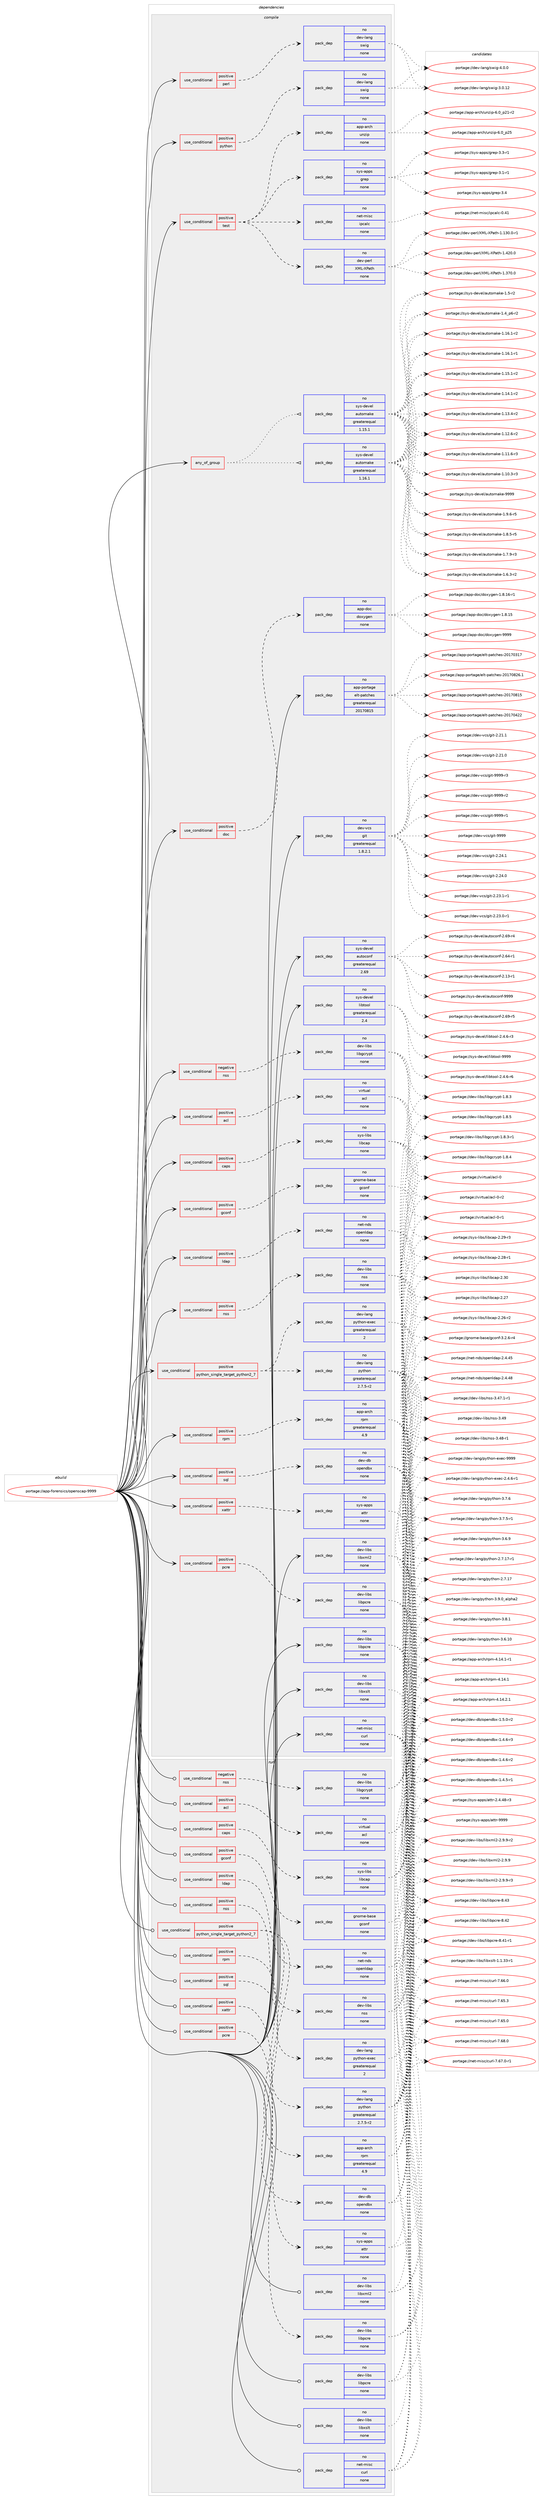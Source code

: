 digraph prolog {

# *************
# Graph options
# *************

newrank=true;
concentrate=true;
compound=true;
graph [rankdir=LR,fontname=Helvetica,fontsize=10,ranksep=1.5];#, ranksep=2.5, nodesep=0.2];
edge  [arrowhead=vee];
node  [fontname=Helvetica,fontsize=10];

# **********
# The ebuild
# **********

subgraph cluster_leftcol {
color=gray;
label=<<i>ebuild</i>>;
id [label="portage://app-forensics/openscap-9999", color=red, width=4, href="../app-forensics/openscap-9999.svg"];
}

# ****************
# The dependencies
# ****************

subgraph cluster_midcol {
color=gray;
label=<<i>dependencies</i>>;
subgraph cluster_compile {
fillcolor="#eeeeee";
style=filled;
label=<<i>compile</i>>;
subgraph any8035 {
dependency620126 [label=<<TABLE BORDER="0" CELLBORDER="1" CELLSPACING="0" CELLPADDING="4"><TR><TD CELLPADDING="10">any_of_group</TD></TR></TABLE>>, shape=none, color=red];subgraph pack466597 {
dependency620127 [label=<<TABLE BORDER="0" CELLBORDER="1" CELLSPACING="0" CELLPADDING="4" WIDTH="220"><TR><TD ROWSPAN="6" CELLPADDING="30">pack_dep</TD></TR><TR><TD WIDTH="110">no</TD></TR><TR><TD>sys-devel</TD></TR><TR><TD>automake</TD></TR><TR><TD>greaterequal</TD></TR><TR><TD>1.16.1</TD></TR></TABLE>>, shape=none, color=blue];
}
dependency620126:e -> dependency620127:w [weight=20,style="dotted",arrowhead="oinv"];
subgraph pack466598 {
dependency620128 [label=<<TABLE BORDER="0" CELLBORDER="1" CELLSPACING="0" CELLPADDING="4" WIDTH="220"><TR><TD ROWSPAN="6" CELLPADDING="30">pack_dep</TD></TR><TR><TD WIDTH="110">no</TD></TR><TR><TD>sys-devel</TD></TR><TR><TD>automake</TD></TR><TR><TD>greaterequal</TD></TR><TR><TD>1.15.1</TD></TR></TABLE>>, shape=none, color=blue];
}
dependency620126:e -> dependency620128:w [weight=20,style="dotted",arrowhead="oinv"];
}
id:e -> dependency620126:w [weight=20,style="solid",arrowhead="vee"];
subgraph cond145210 {
dependency620129 [label=<<TABLE BORDER="0" CELLBORDER="1" CELLSPACING="0" CELLPADDING="4"><TR><TD ROWSPAN="3" CELLPADDING="10">use_conditional</TD></TR><TR><TD>negative</TD></TR><TR><TD>nss</TD></TR></TABLE>>, shape=none, color=red];
subgraph pack466599 {
dependency620130 [label=<<TABLE BORDER="0" CELLBORDER="1" CELLSPACING="0" CELLPADDING="4" WIDTH="220"><TR><TD ROWSPAN="6" CELLPADDING="30">pack_dep</TD></TR><TR><TD WIDTH="110">no</TD></TR><TR><TD>dev-libs</TD></TR><TR><TD>libgcrypt</TD></TR><TR><TD>none</TD></TR><TR><TD></TD></TR></TABLE>>, shape=none, color=blue];
}
dependency620129:e -> dependency620130:w [weight=20,style="dashed",arrowhead="vee"];
}
id:e -> dependency620129:w [weight=20,style="solid",arrowhead="vee"];
subgraph cond145211 {
dependency620131 [label=<<TABLE BORDER="0" CELLBORDER="1" CELLSPACING="0" CELLPADDING="4"><TR><TD ROWSPAN="3" CELLPADDING="10">use_conditional</TD></TR><TR><TD>positive</TD></TR><TR><TD>acl</TD></TR></TABLE>>, shape=none, color=red];
subgraph pack466600 {
dependency620132 [label=<<TABLE BORDER="0" CELLBORDER="1" CELLSPACING="0" CELLPADDING="4" WIDTH="220"><TR><TD ROWSPAN="6" CELLPADDING="30">pack_dep</TD></TR><TR><TD WIDTH="110">no</TD></TR><TR><TD>virtual</TD></TR><TR><TD>acl</TD></TR><TR><TD>none</TD></TR><TR><TD></TD></TR></TABLE>>, shape=none, color=blue];
}
dependency620131:e -> dependency620132:w [weight=20,style="dashed",arrowhead="vee"];
}
id:e -> dependency620131:w [weight=20,style="solid",arrowhead="vee"];
subgraph cond145212 {
dependency620133 [label=<<TABLE BORDER="0" CELLBORDER="1" CELLSPACING="0" CELLPADDING="4"><TR><TD ROWSPAN="3" CELLPADDING="10">use_conditional</TD></TR><TR><TD>positive</TD></TR><TR><TD>caps</TD></TR></TABLE>>, shape=none, color=red];
subgraph pack466601 {
dependency620134 [label=<<TABLE BORDER="0" CELLBORDER="1" CELLSPACING="0" CELLPADDING="4" WIDTH="220"><TR><TD ROWSPAN="6" CELLPADDING="30">pack_dep</TD></TR><TR><TD WIDTH="110">no</TD></TR><TR><TD>sys-libs</TD></TR><TR><TD>libcap</TD></TR><TR><TD>none</TD></TR><TR><TD></TD></TR></TABLE>>, shape=none, color=blue];
}
dependency620133:e -> dependency620134:w [weight=20,style="dashed",arrowhead="vee"];
}
id:e -> dependency620133:w [weight=20,style="solid",arrowhead="vee"];
subgraph cond145213 {
dependency620135 [label=<<TABLE BORDER="0" CELLBORDER="1" CELLSPACING="0" CELLPADDING="4"><TR><TD ROWSPAN="3" CELLPADDING="10">use_conditional</TD></TR><TR><TD>positive</TD></TR><TR><TD>doc</TD></TR></TABLE>>, shape=none, color=red];
subgraph pack466602 {
dependency620136 [label=<<TABLE BORDER="0" CELLBORDER="1" CELLSPACING="0" CELLPADDING="4" WIDTH="220"><TR><TD ROWSPAN="6" CELLPADDING="30">pack_dep</TD></TR><TR><TD WIDTH="110">no</TD></TR><TR><TD>app-doc</TD></TR><TR><TD>doxygen</TD></TR><TR><TD>none</TD></TR><TR><TD></TD></TR></TABLE>>, shape=none, color=blue];
}
dependency620135:e -> dependency620136:w [weight=20,style="dashed",arrowhead="vee"];
}
id:e -> dependency620135:w [weight=20,style="solid",arrowhead="vee"];
subgraph cond145214 {
dependency620137 [label=<<TABLE BORDER="0" CELLBORDER="1" CELLSPACING="0" CELLPADDING="4"><TR><TD ROWSPAN="3" CELLPADDING="10">use_conditional</TD></TR><TR><TD>positive</TD></TR><TR><TD>gconf</TD></TR></TABLE>>, shape=none, color=red];
subgraph pack466603 {
dependency620138 [label=<<TABLE BORDER="0" CELLBORDER="1" CELLSPACING="0" CELLPADDING="4" WIDTH="220"><TR><TD ROWSPAN="6" CELLPADDING="30">pack_dep</TD></TR><TR><TD WIDTH="110">no</TD></TR><TR><TD>gnome-base</TD></TR><TR><TD>gconf</TD></TR><TR><TD>none</TD></TR><TR><TD></TD></TR></TABLE>>, shape=none, color=blue];
}
dependency620137:e -> dependency620138:w [weight=20,style="dashed",arrowhead="vee"];
}
id:e -> dependency620137:w [weight=20,style="solid",arrowhead="vee"];
subgraph cond145215 {
dependency620139 [label=<<TABLE BORDER="0" CELLBORDER="1" CELLSPACING="0" CELLPADDING="4"><TR><TD ROWSPAN="3" CELLPADDING="10">use_conditional</TD></TR><TR><TD>positive</TD></TR><TR><TD>ldap</TD></TR></TABLE>>, shape=none, color=red];
subgraph pack466604 {
dependency620140 [label=<<TABLE BORDER="0" CELLBORDER="1" CELLSPACING="0" CELLPADDING="4" WIDTH="220"><TR><TD ROWSPAN="6" CELLPADDING="30">pack_dep</TD></TR><TR><TD WIDTH="110">no</TD></TR><TR><TD>net-nds</TD></TR><TR><TD>openldap</TD></TR><TR><TD>none</TD></TR><TR><TD></TD></TR></TABLE>>, shape=none, color=blue];
}
dependency620139:e -> dependency620140:w [weight=20,style="dashed",arrowhead="vee"];
}
id:e -> dependency620139:w [weight=20,style="solid",arrowhead="vee"];
subgraph cond145216 {
dependency620141 [label=<<TABLE BORDER="0" CELLBORDER="1" CELLSPACING="0" CELLPADDING="4"><TR><TD ROWSPAN="3" CELLPADDING="10">use_conditional</TD></TR><TR><TD>positive</TD></TR><TR><TD>nss</TD></TR></TABLE>>, shape=none, color=red];
subgraph pack466605 {
dependency620142 [label=<<TABLE BORDER="0" CELLBORDER="1" CELLSPACING="0" CELLPADDING="4" WIDTH="220"><TR><TD ROWSPAN="6" CELLPADDING="30">pack_dep</TD></TR><TR><TD WIDTH="110">no</TD></TR><TR><TD>dev-libs</TD></TR><TR><TD>nss</TD></TR><TR><TD>none</TD></TR><TR><TD></TD></TR></TABLE>>, shape=none, color=blue];
}
dependency620141:e -> dependency620142:w [weight=20,style="dashed",arrowhead="vee"];
}
id:e -> dependency620141:w [weight=20,style="solid",arrowhead="vee"];
subgraph cond145217 {
dependency620143 [label=<<TABLE BORDER="0" CELLBORDER="1" CELLSPACING="0" CELLPADDING="4"><TR><TD ROWSPAN="3" CELLPADDING="10">use_conditional</TD></TR><TR><TD>positive</TD></TR><TR><TD>pcre</TD></TR></TABLE>>, shape=none, color=red];
subgraph pack466606 {
dependency620144 [label=<<TABLE BORDER="0" CELLBORDER="1" CELLSPACING="0" CELLPADDING="4" WIDTH="220"><TR><TD ROWSPAN="6" CELLPADDING="30">pack_dep</TD></TR><TR><TD WIDTH="110">no</TD></TR><TR><TD>dev-libs</TD></TR><TR><TD>libpcre</TD></TR><TR><TD>none</TD></TR><TR><TD></TD></TR></TABLE>>, shape=none, color=blue];
}
dependency620143:e -> dependency620144:w [weight=20,style="dashed",arrowhead="vee"];
}
id:e -> dependency620143:w [weight=20,style="solid",arrowhead="vee"];
subgraph cond145218 {
dependency620145 [label=<<TABLE BORDER="0" CELLBORDER="1" CELLSPACING="0" CELLPADDING="4"><TR><TD ROWSPAN="3" CELLPADDING="10">use_conditional</TD></TR><TR><TD>positive</TD></TR><TR><TD>perl</TD></TR></TABLE>>, shape=none, color=red];
subgraph pack466607 {
dependency620146 [label=<<TABLE BORDER="0" CELLBORDER="1" CELLSPACING="0" CELLPADDING="4" WIDTH="220"><TR><TD ROWSPAN="6" CELLPADDING="30">pack_dep</TD></TR><TR><TD WIDTH="110">no</TD></TR><TR><TD>dev-lang</TD></TR><TR><TD>swig</TD></TR><TR><TD>none</TD></TR><TR><TD></TD></TR></TABLE>>, shape=none, color=blue];
}
dependency620145:e -> dependency620146:w [weight=20,style="dashed",arrowhead="vee"];
}
id:e -> dependency620145:w [weight=20,style="solid",arrowhead="vee"];
subgraph cond145219 {
dependency620147 [label=<<TABLE BORDER="0" CELLBORDER="1" CELLSPACING="0" CELLPADDING="4"><TR><TD ROWSPAN="3" CELLPADDING="10">use_conditional</TD></TR><TR><TD>positive</TD></TR><TR><TD>python</TD></TR></TABLE>>, shape=none, color=red];
subgraph pack466608 {
dependency620148 [label=<<TABLE BORDER="0" CELLBORDER="1" CELLSPACING="0" CELLPADDING="4" WIDTH="220"><TR><TD ROWSPAN="6" CELLPADDING="30">pack_dep</TD></TR><TR><TD WIDTH="110">no</TD></TR><TR><TD>dev-lang</TD></TR><TR><TD>swig</TD></TR><TR><TD>none</TD></TR><TR><TD></TD></TR></TABLE>>, shape=none, color=blue];
}
dependency620147:e -> dependency620148:w [weight=20,style="dashed",arrowhead="vee"];
}
id:e -> dependency620147:w [weight=20,style="solid",arrowhead="vee"];
subgraph cond145220 {
dependency620149 [label=<<TABLE BORDER="0" CELLBORDER="1" CELLSPACING="0" CELLPADDING="4"><TR><TD ROWSPAN="3" CELLPADDING="10">use_conditional</TD></TR><TR><TD>positive</TD></TR><TR><TD>python_single_target_python2_7</TD></TR></TABLE>>, shape=none, color=red];
subgraph pack466609 {
dependency620150 [label=<<TABLE BORDER="0" CELLBORDER="1" CELLSPACING="0" CELLPADDING="4" WIDTH="220"><TR><TD ROWSPAN="6" CELLPADDING="30">pack_dep</TD></TR><TR><TD WIDTH="110">no</TD></TR><TR><TD>dev-lang</TD></TR><TR><TD>python</TD></TR><TR><TD>greaterequal</TD></TR><TR><TD>2.7.5-r2</TD></TR></TABLE>>, shape=none, color=blue];
}
dependency620149:e -> dependency620150:w [weight=20,style="dashed",arrowhead="vee"];
subgraph pack466610 {
dependency620151 [label=<<TABLE BORDER="0" CELLBORDER="1" CELLSPACING="0" CELLPADDING="4" WIDTH="220"><TR><TD ROWSPAN="6" CELLPADDING="30">pack_dep</TD></TR><TR><TD WIDTH="110">no</TD></TR><TR><TD>dev-lang</TD></TR><TR><TD>python-exec</TD></TR><TR><TD>greaterequal</TD></TR><TR><TD>2</TD></TR></TABLE>>, shape=none, color=blue];
}
dependency620149:e -> dependency620151:w [weight=20,style="dashed",arrowhead="vee"];
}
id:e -> dependency620149:w [weight=20,style="solid",arrowhead="vee"];
subgraph cond145221 {
dependency620152 [label=<<TABLE BORDER="0" CELLBORDER="1" CELLSPACING="0" CELLPADDING="4"><TR><TD ROWSPAN="3" CELLPADDING="10">use_conditional</TD></TR><TR><TD>positive</TD></TR><TR><TD>rpm</TD></TR></TABLE>>, shape=none, color=red];
subgraph pack466611 {
dependency620153 [label=<<TABLE BORDER="0" CELLBORDER="1" CELLSPACING="0" CELLPADDING="4" WIDTH="220"><TR><TD ROWSPAN="6" CELLPADDING="30">pack_dep</TD></TR><TR><TD WIDTH="110">no</TD></TR><TR><TD>app-arch</TD></TR><TR><TD>rpm</TD></TR><TR><TD>greaterequal</TD></TR><TR><TD>4.9</TD></TR></TABLE>>, shape=none, color=blue];
}
dependency620152:e -> dependency620153:w [weight=20,style="dashed",arrowhead="vee"];
}
id:e -> dependency620152:w [weight=20,style="solid",arrowhead="vee"];
subgraph cond145222 {
dependency620154 [label=<<TABLE BORDER="0" CELLBORDER="1" CELLSPACING="0" CELLPADDING="4"><TR><TD ROWSPAN="3" CELLPADDING="10">use_conditional</TD></TR><TR><TD>positive</TD></TR><TR><TD>sql</TD></TR></TABLE>>, shape=none, color=red];
subgraph pack466612 {
dependency620155 [label=<<TABLE BORDER="0" CELLBORDER="1" CELLSPACING="0" CELLPADDING="4" WIDTH="220"><TR><TD ROWSPAN="6" CELLPADDING="30">pack_dep</TD></TR><TR><TD WIDTH="110">no</TD></TR><TR><TD>dev-db</TD></TR><TR><TD>opendbx</TD></TR><TR><TD>none</TD></TR><TR><TD></TD></TR></TABLE>>, shape=none, color=blue];
}
dependency620154:e -> dependency620155:w [weight=20,style="dashed",arrowhead="vee"];
}
id:e -> dependency620154:w [weight=20,style="solid",arrowhead="vee"];
subgraph cond145223 {
dependency620156 [label=<<TABLE BORDER="0" CELLBORDER="1" CELLSPACING="0" CELLPADDING="4"><TR><TD ROWSPAN="3" CELLPADDING="10">use_conditional</TD></TR><TR><TD>positive</TD></TR><TR><TD>test</TD></TR></TABLE>>, shape=none, color=red];
subgraph pack466613 {
dependency620157 [label=<<TABLE BORDER="0" CELLBORDER="1" CELLSPACING="0" CELLPADDING="4" WIDTH="220"><TR><TD ROWSPAN="6" CELLPADDING="30">pack_dep</TD></TR><TR><TD WIDTH="110">no</TD></TR><TR><TD>app-arch</TD></TR><TR><TD>unzip</TD></TR><TR><TD>none</TD></TR><TR><TD></TD></TR></TABLE>>, shape=none, color=blue];
}
dependency620156:e -> dependency620157:w [weight=20,style="dashed",arrowhead="vee"];
subgraph pack466614 {
dependency620158 [label=<<TABLE BORDER="0" CELLBORDER="1" CELLSPACING="0" CELLPADDING="4" WIDTH="220"><TR><TD ROWSPAN="6" CELLPADDING="30">pack_dep</TD></TR><TR><TD WIDTH="110">no</TD></TR><TR><TD>dev-perl</TD></TR><TR><TD>XML-XPath</TD></TR><TR><TD>none</TD></TR><TR><TD></TD></TR></TABLE>>, shape=none, color=blue];
}
dependency620156:e -> dependency620158:w [weight=20,style="dashed",arrowhead="vee"];
subgraph pack466615 {
dependency620159 [label=<<TABLE BORDER="0" CELLBORDER="1" CELLSPACING="0" CELLPADDING="4" WIDTH="220"><TR><TD ROWSPAN="6" CELLPADDING="30">pack_dep</TD></TR><TR><TD WIDTH="110">no</TD></TR><TR><TD>net-misc</TD></TR><TR><TD>ipcalc</TD></TR><TR><TD>none</TD></TR><TR><TD></TD></TR></TABLE>>, shape=none, color=blue];
}
dependency620156:e -> dependency620159:w [weight=20,style="dashed",arrowhead="vee"];
subgraph pack466616 {
dependency620160 [label=<<TABLE BORDER="0" CELLBORDER="1" CELLSPACING="0" CELLPADDING="4" WIDTH="220"><TR><TD ROWSPAN="6" CELLPADDING="30">pack_dep</TD></TR><TR><TD WIDTH="110">no</TD></TR><TR><TD>sys-apps</TD></TR><TR><TD>grep</TD></TR><TR><TD>none</TD></TR><TR><TD></TD></TR></TABLE>>, shape=none, color=blue];
}
dependency620156:e -> dependency620160:w [weight=20,style="dashed",arrowhead="vee"];
}
id:e -> dependency620156:w [weight=20,style="solid",arrowhead="vee"];
subgraph cond145224 {
dependency620161 [label=<<TABLE BORDER="0" CELLBORDER="1" CELLSPACING="0" CELLPADDING="4"><TR><TD ROWSPAN="3" CELLPADDING="10">use_conditional</TD></TR><TR><TD>positive</TD></TR><TR><TD>xattr</TD></TR></TABLE>>, shape=none, color=red];
subgraph pack466617 {
dependency620162 [label=<<TABLE BORDER="0" CELLBORDER="1" CELLSPACING="0" CELLPADDING="4" WIDTH="220"><TR><TD ROWSPAN="6" CELLPADDING="30">pack_dep</TD></TR><TR><TD WIDTH="110">no</TD></TR><TR><TD>sys-apps</TD></TR><TR><TD>attr</TD></TR><TR><TD>none</TD></TR><TR><TD></TD></TR></TABLE>>, shape=none, color=blue];
}
dependency620161:e -> dependency620162:w [weight=20,style="dashed",arrowhead="vee"];
}
id:e -> dependency620161:w [weight=20,style="solid",arrowhead="vee"];
subgraph pack466618 {
dependency620163 [label=<<TABLE BORDER="0" CELLBORDER="1" CELLSPACING="0" CELLPADDING="4" WIDTH="220"><TR><TD ROWSPAN="6" CELLPADDING="30">pack_dep</TD></TR><TR><TD WIDTH="110">no</TD></TR><TR><TD>app-portage</TD></TR><TR><TD>elt-patches</TD></TR><TR><TD>greaterequal</TD></TR><TR><TD>20170815</TD></TR></TABLE>>, shape=none, color=blue];
}
id:e -> dependency620163:w [weight=20,style="solid",arrowhead="vee"];
subgraph pack466619 {
dependency620164 [label=<<TABLE BORDER="0" CELLBORDER="1" CELLSPACING="0" CELLPADDING="4" WIDTH="220"><TR><TD ROWSPAN="6" CELLPADDING="30">pack_dep</TD></TR><TR><TD WIDTH="110">no</TD></TR><TR><TD>dev-libs</TD></TR><TR><TD>libpcre</TD></TR><TR><TD>none</TD></TR><TR><TD></TD></TR></TABLE>>, shape=none, color=blue];
}
id:e -> dependency620164:w [weight=20,style="solid",arrowhead="vee"];
subgraph pack466620 {
dependency620165 [label=<<TABLE BORDER="0" CELLBORDER="1" CELLSPACING="0" CELLPADDING="4" WIDTH="220"><TR><TD ROWSPAN="6" CELLPADDING="30">pack_dep</TD></TR><TR><TD WIDTH="110">no</TD></TR><TR><TD>dev-libs</TD></TR><TR><TD>libxml2</TD></TR><TR><TD>none</TD></TR><TR><TD></TD></TR></TABLE>>, shape=none, color=blue];
}
id:e -> dependency620165:w [weight=20,style="solid",arrowhead="vee"];
subgraph pack466621 {
dependency620166 [label=<<TABLE BORDER="0" CELLBORDER="1" CELLSPACING="0" CELLPADDING="4" WIDTH="220"><TR><TD ROWSPAN="6" CELLPADDING="30">pack_dep</TD></TR><TR><TD WIDTH="110">no</TD></TR><TR><TD>dev-libs</TD></TR><TR><TD>libxslt</TD></TR><TR><TD>none</TD></TR><TR><TD></TD></TR></TABLE>>, shape=none, color=blue];
}
id:e -> dependency620166:w [weight=20,style="solid",arrowhead="vee"];
subgraph pack466622 {
dependency620167 [label=<<TABLE BORDER="0" CELLBORDER="1" CELLSPACING="0" CELLPADDING="4" WIDTH="220"><TR><TD ROWSPAN="6" CELLPADDING="30">pack_dep</TD></TR><TR><TD WIDTH="110">no</TD></TR><TR><TD>dev-vcs</TD></TR><TR><TD>git</TD></TR><TR><TD>greaterequal</TD></TR><TR><TD>1.8.2.1</TD></TR></TABLE>>, shape=none, color=blue];
}
id:e -> dependency620167:w [weight=20,style="solid",arrowhead="vee"];
subgraph pack466623 {
dependency620168 [label=<<TABLE BORDER="0" CELLBORDER="1" CELLSPACING="0" CELLPADDING="4" WIDTH="220"><TR><TD ROWSPAN="6" CELLPADDING="30">pack_dep</TD></TR><TR><TD WIDTH="110">no</TD></TR><TR><TD>net-misc</TD></TR><TR><TD>curl</TD></TR><TR><TD>none</TD></TR><TR><TD></TD></TR></TABLE>>, shape=none, color=blue];
}
id:e -> dependency620168:w [weight=20,style="solid",arrowhead="vee"];
subgraph pack466624 {
dependency620169 [label=<<TABLE BORDER="0" CELLBORDER="1" CELLSPACING="0" CELLPADDING="4" WIDTH="220"><TR><TD ROWSPAN="6" CELLPADDING="30">pack_dep</TD></TR><TR><TD WIDTH="110">no</TD></TR><TR><TD>sys-devel</TD></TR><TR><TD>autoconf</TD></TR><TR><TD>greaterequal</TD></TR><TR><TD>2.69</TD></TR></TABLE>>, shape=none, color=blue];
}
id:e -> dependency620169:w [weight=20,style="solid",arrowhead="vee"];
subgraph pack466625 {
dependency620170 [label=<<TABLE BORDER="0" CELLBORDER="1" CELLSPACING="0" CELLPADDING="4" WIDTH="220"><TR><TD ROWSPAN="6" CELLPADDING="30">pack_dep</TD></TR><TR><TD WIDTH="110">no</TD></TR><TR><TD>sys-devel</TD></TR><TR><TD>libtool</TD></TR><TR><TD>greaterequal</TD></TR><TR><TD>2.4</TD></TR></TABLE>>, shape=none, color=blue];
}
id:e -> dependency620170:w [weight=20,style="solid",arrowhead="vee"];
}
subgraph cluster_compileandrun {
fillcolor="#eeeeee";
style=filled;
label=<<i>compile and run</i>>;
}
subgraph cluster_run {
fillcolor="#eeeeee";
style=filled;
label=<<i>run</i>>;
subgraph cond145225 {
dependency620171 [label=<<TABLE BORDER="0" CELLBORDER="1" CELLSPACING="0" CELLPADDING="4"><TR><TD ROWSPAN="3" CELLPADDING="10">use_conditional</TD></TR><TR><TD>negative</TD></TR><TR><TD>nss</TD></TR></TABLE>>, shape=none, color=red];
subgraph pack466626 {
dependency620172 [label=<<TABLE BORDER="0" CELLBORDER="1" CELLSPACING="0" CELLPADDING="4" WIDTH="220"><TR><TD ROWSPAN="6" CELLPADDING="30">pack_dep</TD></TR><TR><TD WIDTH="110">no</TD></TR><TR><TD>dev-libs</TD></TR><TR><TD>libgcrypt</TD></TR><TR><TD>none</TD></TR><TR><TD></TD></TR></TABLE>>, shape=none, color=blue];
}
dependency620171:e -> dependency620172:w [weight=20,style="dashed",arrowhead="vee"];
}
id:e -> dependency620171:w [weight=20,style="solid",arrowhead="odot"];
subgraph cond145226 {
dependency620173 [label=<<TABLE BORDER="0" CELLBORDER="1" CELLSPACING="0" CELLPADDING="4"><TR><TD ROWSPAN="3" CELLPADDING="10">use_conditional</TD></TR><TR><TD>positive</TD></TR><TR><TD>acl</TD></TR></TABLE>>, shape=none, color=red];
subgraph pack466627 {
dependency620174 [label=<<TABLE BORDER="0" CELLBORDER="1" CELLSPACING="0" CELLPADDING="4" WIDTH="220"><TR><TD ROWSPAN="6" CELLPADDING="30">pack_dep</TD></TR><TR><TD WIDTH="110">no</TD></TR><TR><TD>virtual</TD></TR><TR><TD>acl</TD></TR><TR><TD>none</TD></TR><TR><TD></TD></TR></TABLE>>, shape=none, color=blue];
}
dependency620173:e -> dependency620174:w [weight=20,style="dashed",arrowhead="vee"];
}
id:e -> dependency620173:w [weight=20,style="solid",arrowhead="odot"];
subgraph cond145227 {
dependency620175 [label=<<TABLE BORDER="0" CELLBORDER="1" CELLSPACING="0" CELLPADDING="4"><TR><TD ROWSPAN="3" CELLPADDING="10">use_conditional</TD></TR><TR><TD>positive</TD></TR><TR><TD>caps</TD></TR></TABLE>>, shape=none, color=red];
subgraph pack466628 {
dependency620176 [label=<<TABLE BORDER="0" CELLBORDER="1" CELLSPACING="0" CELLPADDING="4" WIDTH="220"><TR><TD ROWSPAN="6" CELLPADDING="30">pack_dep</TD></TR><TR><TD WIDTH="110">no</TD></TR><TR><TD>sys-libs</TD></TR><TR><TD>libcap</TD></TR><TR><TD>none</TD></TR><TR><TD></TD></TR></TABLE>>, shape=none, color=blue];
}
dependency620175:e -> dependency620176:w [weight=20,style="dashed",arrowhead="vee"];
}
id:e -> dependency620175:w [weight=20,style="solid",arrowhead="odot"];
subgraph cond145228 {
dependency620177 [label=<<TABLE BORDER="0" CELLBORDER="1" CELLSPACING="0" CELLPADDING="4"><TR><TD ROWSPAN="3" CELLPADDING="10">use_conditional</TD></TR><TR><TD>positive</TD></TR><TR><TD>gconf</TD></TR></TABLE>>, shape=none, color=red];
subgraph pack466629 {
dependency620178 [label=<<TABLE BORDER="0" CELLBORDER="1" CELLSPACING="0" CELLPADDING="4" WIDTH="220"><TR><TD ROWSPAN="6" CELLPADDING="30">pack_dep</TD></TR><TR><TD WIDTH="110">no</TD></TR><TR><TD>gnome-base</TD></TR><TR><TD>gconf</TD></TR><TR><TD>none</TD></TR><TR><TD></TD></TR></TABLE>>, shape=none, color=blue];
}
dependency620177:e -> dependency620178:w [weight=20,style="dashed",arrowhead="vee"];
}
id:e -> dependency620177:w [weight=20,style="solid",arrowhead="odot"];
subgraph cond145229 {
dependency620179 [label=<<TABLE BORDER="0" CELLBORDER="1" CELLSPACING="0" CELLPADDING="4"><TR><TD ROWSPAN="3" CELLPADDING="10">use_conditional</TD></TR><TR><TD>positive</TD></TR><TR><TD>ldap</TD></TR></TABLE>>, shape=none, color=red];
subgraph pack466630 {
dependency620180 [label=<<TABLE BORDER="0" CELLBORDER="1" CELLSPACING="0" CELLPADDING="4" WIDTH="220"><TR><TD ROWSPAN="6" CELLPADDING="30">pack_dep</TD></TR><TR><TD WIDTH="110">no</TD></TR><TR><TD>net-nds</TD></TR><TR><TD>openldap</TD></TR><TR><TD>none</TD></TR><TR><TD></TD></TR></TABLE>>, shape=none, color=blue];
}
dependency620179:e -> dependency620180:w [weight=20,style="dashed",arrowhead="vee"];
}
id:e -> dependency620179:w [weight=20,style="solid",arrowhead="odot"];
subgraph cond145230 {
dependency620181 [label=<<TABLE BORDER="0" CELLBORDER="1" CELLSPACING="0" CELLPADDING="4"><TR><TD ROWSPAN="3" CELLPADDING="10">use_conditional</TD></TR><TR><TD>positive</TD></TR><TR><TD>nss</TD></TR></TABLE>>, shape=none, color=red];
subgraph pack466631 {
dependency620182 [label=<<TABLE BORDER="0" CELLBORDER="1" CELLSPACING="0" CELLPADDING="4" WIDTH="220"><TR><TD ROWSPAN="6" CELLPADDING="30">pack_dep</TD></TR><TR><TD WIDTH="110">no</TD></TR><TR><TD>dev-libs</TD></TR><TR><TD>nss</TD></TR><TR><TD>none</TD></TR><TR><TD></TD></TR></TABLE>>, shape=none, color=blue];
}
dependency620181:e -> dependency620182:w [weight=20,style="dashed",arrowhead="vee"];
}
id:e -> dependency620181:w [weight=20,style="solid",arrowhead="odot"];
subgraph cond145231 {
dependency620183 [label=<<TABLE BORDER="0" CELLBORDER="1" CELLSPACING="0" CELLPADDING="4"><TR><TD ROWSPAN="3" CELLPADDING="10">use_conditional</TD></TR><TR><TD>positive</TD></TR><TR><TD>pcre</TD></TR></TABLE>>, shape=none, color=red];
subgraph pack466632 {
dependency620184 [label=<<TABLE BORDER="0" CELLBORDER="1" CELLSPACING="0" CELLPADDING="4" WIDTH="220"><TR><TD ROWSPAN="6" CELLPADDING="30">pack_dep</TD></TR><TR><TD WIDTH="110">no</TD></TR><TR><TD>dev-libs</TD></TR><TR><TD>libpcre</TD></TR><TR><TD>none</TD></TR><TR><TD></TD></TR></TABLE>>, shape=none, color=blue];
}
dependency620183:e -> dependency620184:w [weight=20,style="dashed",arrowhead="vee"];
}
id:e -> dependency620183:w [weight=20,style="solid",arrowhead="odot"];
subgraph cond145232 {
dependency620185 [label=<<TABLE BORDER="0" CELLBORDER="1" CELLSPACING="0" CELLPADDING="4"><TR><TD ROWSPAN="3" CELLPADDING="10">use_conditional</TD></TR><TR><TD>positive</TD></TR><TR><TD>python_single_target_python2_7</TD></TR></TABLE>>, shape=none, color=red];
subgraph pack466633 {
dependency620186 [label=<<TABLE BORDER="0" CELLBORDER="1" CELLSPACING="0" CELLPADDING="4" WIDTH="220"><TR><TD ROWSPAN="6" CELLPADDING="30">pack_dep</TD></TR><TR><TD WIDTH="110">no</TD></TR><TR><TD>dev-lang</TD></TR><TR><TD>python</TD></TR><TR><TD>greaterequal</TD></TR><TR><TD>2.7.5-r2</TD></TR></TABLE>>, shape=none, color=blue];
}
dependency620185:e -> dependency620186:w [weight=20,style="dashed",arrowhead="vee"];
subgraph pack466634 {
dependency620187 [label=<<TABLE BORDER="0" CELLBORDER="1" CELLSPACING="0" CELLPADDING="4" WIDTH="220"><TR><TD ROWSPAN="6" CELLPADDING="30">pack_dep</TD></TR><TR><TD WIDTH="110">no</TD></TR><TR><TD>dev-lang</TD></TR><TR><TD>python-exec</TD></TR><TR><TD>greaterequal</TD></TR><TR><TD>2</TD></TR></TABLE>>, shape=none, color=blue];
}
dependency620185:e -> dependency620187:w [weight=20,style="dashed",arrowhead="vee"];
}
id:e -> dependency620185:w [weight=20,style="solid",arrowhead="odot"];
subgraph cond145233 {
dependency620188 [label=<<TABLE BORDER="0" CELLBORDER="1" CELLSPACING="0" CELLPADDING="4"><TR><TD ROWSPAN="3" CELLPADDING="10">use_conditional</TD></TR><TR><TD>positive</TD></TR><TR><TD>rpm</TD></TR></TABLE>>, shape=none, color=red];
subgraph pack466635 {
dependency620189 [label=<<TABLE BORDER="0" CELLBORDER="1" CELLSPACING="0" CELLPADDING="4" WIDTH="220"><TR><TD ROWSPAN="6" CELLPADDING="30">pack_dep</TD></TR><TR><TD WIDTH="110">no</TD></TR><TR><TD>app-arch</TD></TR><TR><TD>rpm</TD></TR><TR><TD>greaterequal</TD></TR><TR><TD>4.9</TD></TR></TABLE>>, shape=none, color=blue];
}
dependency620188:e -> dependency620189:w [weight=20,style="dashed",arrowhead="vee"];
}
id:e -> dependency620188:w [weight=20,style="solid",arrowhead="odot"];
subgraph cond145234 {
dependency620190 [label=<<TABLE BORDER="0" CELLBORDER="1" CELLSPACING="0" CELLPADDING="4"><TR><TD ROWSPAN="3" CELLPADDING="10">use_conditional</TD></TR><TR><TD>positive</TD></TR><TR><TD>sql</TD></TR></TABLE>>, shape=none, color=red];
subgraph pack466636 {
dependency620191 [label=<<TABLE BORDER="0" CELLBORDER="1" CELLSPACING="0" CELLPADDING="4" WIDTH="220"><TR><TD ROWSPAN="6" CELLPADDING="30">pack_dep</TD></TR><TR><TD WIDTH="110">no</TD></TR><TR><TD>dev-db</TD></TR><TR><TD>opendbx</TD></TR><TR><TD>none</TD></TR><TR><TD></TD></TR></TABLE>>, shape=none, color=blue];
}
dependency620190:e -> dependency620191:w [weight=20,style="dashed",arrowhead="vee"];
}
id:e -> dependency620190:w [weight=20,style="solid",arrowhead="odot"];
subgraph cond145235 {
dependency620192 [label=<<TABLE BORDER="0" CELLBORDER="1" CELLSPACING="0" CELLPADDING="4"><TR><TD ROWSPAN="3" CELLPADDING="10">use_conditional</TD></TR><TR><TD>positive</TD></TR><TR><TD>xattr</TD></TR></TABLE>>, shape=none, color=red];
subgraph pack466637 {
dependency620193 [label=<<TABLE BORDER="0" CELLBORDER="1" CELLSPACING="0" CELLPADDING="4" WIDTH="220"><TR><TD ROWSPAN="6" CELLPADDING="30">pack_dep</TD></TR><TR><TD WIDTH="110">no</TD></TR><TR><TD>sys-apps</TD></TR><TR><TD>attr</TD></TR><TR><TD>none</TD></TR><TR><TD></TD></TR></TABLE>>, shape=none, color=blue];
}
dependency620192:e -> dependency620193:w [weight=20,style="dashed",arrowhead="vee"];
}
id:e -> dependency620192:w [weight=20,style="solid",arrowhead="odot"];
subgraph pack466638 {
dependency620194 [label=<<TABLE BORDER="0" CELLBORDER="1" CELLSPACING="0" CELLPADDING="4" WIDTH="220"><TR><TD ROWSPAN="6" CELLPADDING="30">pack_dep</TD></TR><TR><TD WIDTH="110">no</TD></TR><TR><TD>dev-libs</TD></TR><TR><TD>libpcre</TD></TR><TR><TD>none</TD></TR><TR><TD></TD></TR></TABLE>>, shape=none, color=blue];
}
id:e -> dependency620194:w [weight=20,style="solid",arrowhead="odot"];
subgraph pack466639 {
dependency620195 [label=<<TABLE BORDER="0" CELLBORDER="1" CELLSPACING="0" CELLPADDING="4" WIDTH="220"><TR><TD ROWSPAN="6" CELLPADDING="30">pack_dep</TD></TR><TR><TD WIDTH="110">no</TD></TR><TR><TD>dev-libs</TD></TR><TR><TD>libxml2</TD></TR><TR><TD>none</TD></TR><TR><TD></TD></TR></TABLE>>, shape=none, color=blue];
}
id:e -> dependency620195:w [weight=20,style="solid",arrowhead="odot"];
subgraph pack466640 {
dependency620196 [label=<<TABLE BORDER="0" CELLBORDER="1" CELLSPACING="0" CELLPADDING="4" WIDTH="220"><TR><TD ROWSPAN="6" CELLPADDING="30">pack_dep</TD></TR><TR><TD WIDTH="110">no</TD></TR><TR><TD>dev-libs</TD></TR><TR><TD>libxslt</TD></TR><TR><TD>none</TD></TR><TR><TD></TD></TR></TABLE>>, shape=none, color=blue];
}
id:e -> dependency620196:w [weight=20,style="solid",arrowhead="odot"];
subgraph pack466641 {
dependency620197 [label=<<TABLE BORDER="0" CELLBORDER="1" CELLSPACING="0" CELLPADDING="4" WIDTH="220"><TR><TD ROWSPAN="6" CELLPADDING="30">pack_dep</TD></TR><TR><TD WIDTH="110">no</TD></TR><TR><TD>net-misc</TD></TR><TR><TD>curl</TD></TR><TR><TD>none</TD></TR><TR><TD></TD></TR></TABLE>>, shape=none, color=blue];
}
id:e -> dependency620197:w [weight=20,style="solid",arrowhead="odot"];
}
}

# **************
# The candidates
# **************

subgraph cluster_choices {
rank=same;
color=gray;
label=<<i>candidates</i>>;

subgraph choice466597 {
color=black;
nodesep=1;
choice115121115451001011181011084797117116111109971071014557575757 [label="portage://sys-devel/automake-9999", color=red, width=4,href="../sys-devel/automake-9999.svg"];
choice115121115451001011181011084797117116111109971071014549465746544511453 [label="portage://sys-devel/automake-1.9.6-r5", color=red, width=4,href="../sys-devel/automake-1.9.6-r5.svg"];
choice115121115451001011181011084797117116111109971071014549465646534511453 [label="portage://sys-devel/automake-1.8.5-r5", color=red, width=4,href="../sys-devel/automake-1.8.5-r5.svg"];
choice115121115451001011181011084797117116111109971071014549465546574511451 [label="portage://sys-devel/automake-1.7.9-r3", color=red, width=4,href="../sys-devel/automake-1.7.9-r3.svg"];
choice115121115451001011181011084797117116111109971071014549465446514511450 [label="portage://sys-devel/automake-1.6.3-r2", color=red, width=4,href="../sys-devel/automake-1.6.3-r2.svg"];
choice11512111545100101118101108479711711611110997107101454946534511450 [label="portage://sys-devel/automake-1.5-r2", color=red, width=4,href="../sys-devel/automake-1.5-r2.svg"];
choice115121115451001011181011084797117116111109971071014549465295112544511450 [label="portage://sys-devel/automake-1.4_p6-r2", color=red, width=4,href="../sys-devel/automake-1.4_p6-r2.svg"];
choice11512111545100101118101108479711711611110997107101454946495446494511450 [label="portage://sys-devel/automake-1.16.1-r2", color=red, width=4,href="../sys-devel/automake-1.16.1-r2.svg"];
choice11512111545100101118101108479711711611110997107101454946495446494511449 [label="portage://sys-devel/automake-1.16.1-r1", color=red, width=4,href="../sys-devel/automake-1.16.1-r1.svg"];
choice11512111545100101118101108479711711611110997107101454946495346494511450 [label="portage://sys-devel/automake-1.15.1-r2", color=red, width=4,href="../sys-devel/automake-1.15.1-r2.svg"];
choice11512111545100101118101108479711711611110997107101454946495246494511450 [label="portage://sys-devel/automake-1.14.1-r2", color=red, width=4,href="../sys-devel/automake-1.14.1-r2.svg"];
choice11512111545100101118101108479711711611110997107101454946495146524511450 [label="portage://sys-devel/automake-1.13.4-r2", color=red, width=4,href="../sys-devel/automake-1.13.4-r2.svg"];
choice11512111545100101118101108479711711611110997107101454946495046544511450 [label="portage://sys-devel/automake-1.12.6-r2", color=red, width=4,href="../sys-devel/automake-1.12.6-r2.svg"];
choice11512111545100101118101108479711711611110997107101454946494946544511451 [label="portage://sys-devel/automake-1.11.6-r3", color=red, width=4,href="../sys-devel/automake-1.11.6-r3.svg"];
choice11512111545100101118101108479711711611110997107101454946494846514511451 [label="portage://sys-devel/automake-1.10.3-r3", color=red, width=4,href="../sys-devel/automake-1.10.3-r3.svg"];
dependency620127:e -> choice115121115451001011181011084797117116111109971071014557575757:w [style=dotted,weight="100"];
dependency620127:e -> choice115121115451001011181011084797117116111109971071014549465746544511453:w [style=dotted,weight="100"];
dependency620127:e -> choice115121115451001011181011084797117116111109971071014549465646534511453:w [style=dotted,weight="100"];
dependency620127:e -> choice115121115451001011181011084797117116111109971071014549465546574511451:w [style=dotted,weight="100"];
dependency620127:e -> choice115121115451001011181011084797117116111109971071014549465446514511450:w [style=dotted,weight="100"];
dependency620127:e -> choice11512111545100101118101108479711711611110997107101454946534511450:w [style=dotted,weight="100"];
dependency620127:e -> choice115121115451001011181011084797117116111109971071014549465295112544511450:w [style=dotted,weight="100"];
dependency620127:e -> choice11512111545100101118101108479711711611110997107101454946495446494511450:w [style=dotted,weight="100"];
dependency620127:e -> choice11512111545100101118101108479711711611110997107101454946495446494511449:w [style=dotted,weight="100"];
dependency620127:e -> choice11512111545100101118101108479711711611110997107101454946495346494511450:w [style=dotted,weight="100"];
dependency620127:e -> choice11512111545100101118101108479711711611110997107101454946495246494511450:w [style=dotted,weight="100"];
dependency620127:e -> choice11512111545100101118101108479711711611110997107101454946495146524511450:w [style=dotted,weight="100"];
dependency620127:e -> choice11512111545100101118101108479711711611110997107101454946495046544511450:w [style=dotted,weight="100"];
dependency620127:e -> choice11512111545100101118101108479711711611110997107101454946494946544511451:w [style=dotted,weight="100"];
dependency620127:e -> choice11512111545100101118101108479711711611110997107101454946494846514511451:w [style=dotted,weight="100"];
}
subgraph choice466598 {
color=black;
nodesep=1;
choice115121115451001011181011084797117116111109971071014557575757 [label="portage://sys-devel/automake-9999", color=red, width=4,href="../sys-devel/automake-9999.svg"];
choice115121115451001011181011084797117116111109971071014549465746544511453 [label="portage://sys-devel/automake-1.9.6-r5", color=red, width=4,href="../sys-devel/automake-1.9.6-r5.svg"];
choice115121115451001011181011084797117116111109971071014549465646534511453 [label="portage://sys-devel/automake-1.8.5-r5", color=red, width=4,href="../sys-devel/automake-1.8.5-r5.svg"];
choice115121115451001011181011084797117116111109971071014549465546574511451 [label="portage://sys-devel/automake-1.7.9-r3", color=red, width=4,href="../sys-devel/automake-1.7.9-r3.svg"];
choice115121115451001011181011084797117116111109971071014549465446514511450 [label="portage://sys-devel/automake-1.6.3-r2", color=red, width=4,href="../sys-devel/automake-1.6.3-r2.svg"];
choice11512111545100101118101108479711711611110997107101454946534511450 [label="portage://sys-devel/automake-1.5-r2", color=red, width=4,href="../sys-devel/automake-1.5-r2.svg"];
choice115121115451001011181011084797117116111109971071014549465295112544511450 [label="portage://sys-devel/automake-1.4_p6-r2", color=red, width=4,href="../sys-devel/automake-1.4_p6-r2.svg"];
choice11512111545100101118101108479711711611110997107101454946495446494511450 [label="portage://sys-devel/automake-1.16.1-r2", color=red, width=4,href="../sys-devel/automake-1.16.1-r2.svg"];
choice11512111545100101118101108479711711611110997107101454946495446494511449 [label="portage://sys-devel/automake-1.16.1-r1", color=red, width=4,href="../sys-devel/automake-1.16.1-r1.svg"];
choice11512111545100101118101108479711711611110997107101454946495346494511450 [label="portage://sys-devel/automake-1.15.1-r2", color=red, width=4,href="../sys-devel/automake-1.15.1-r2.svg"];
choice11512111545100101118101108479711711611110997107101454946495246494511450 [label="portage://sys-devel/automake-1.14.1-r2", color=red, width=4,href="../sys-devel/automake-1.14.1-r2.svg"];
choice11512111545100101118101108479711711611110997107101454946495146524511450 [label="portage://sys-devel/automake-1.13.4-r2", color=red, width=4,href="../sys-devel/automake-1.13.4-r2.svg"];
choice11512111545100101118101108479711711611110997107101454946495046544511450 [label="portage://sys-devel/automake-1.12.6-r2", color=red, width=4,href="../sys-devel/automake-1.12.6-r2.svg"];
choice11512111545100101118101108479711711611110997107101454946494946544511451 [label="portage://sys-devel/automake-1.11.6-r3", color=red, width=4,href="../sys-devel/automake-1.11.6-r3.svg"];
choice11512111545100101118101108479711711611110997107101454946494846514511451 [label="portage://sys-devel/automake-1.10.3-r3", color=red, width=4,href="../sys-devel/automake-1.10.3-r3.svg"];
dependency620128:e -> choice115121115451001011181011084797117116111109971071014557575757:w [style=dotted,weight="100"];
dependency620128:e -> choice115121115451001011181011084797117116111109971071014549465746544511453:w [style=dotted,weight="100"];
dependency620128:e -> choice115121115451001011181011084797117116111109971071014549465646534511453:w [style=dotted,weight="100"];
dependency620128:e -> choice115121115451001011181011084797117116111109971071014549465546574511451:w [style=dotted,weight="100"];
dependency620128:e -> choice115121115451001011181011084797117116111109971071014549465446514511450:w [style=dotted,weight="100"];
dependency620128:e -> choice11512111545100101118101108479711711611110997107101454946534511450:w [style=dotted,weight="100"];
dependency620128:e -> choice115121115451001011181011084797117116111109971071014549465295112544511450:w [style=dotted,weight="100"];
dependency620128:e -> choice11512111545100101118101108479711711611110997107101454946495446494511450:w [style=dotted,weight="100"];
dependency620128:e -> choice11512111545100101118101108479711711611110997107101454946495446494511449:w [style=dotted,weight="100"];
dependency620128:e -> choice11512111545100101118101108479711711611110997107101454946495346494511450:w [style=dotted,weight="100"];
dependency620128:e -> choice11512111545100101118101108479711711611110997107101454946495246494511450:w [style=dotted,weight="100"];
dependency620128:e -> choice11512111545100101118101108479711711611110997107101454946495146524511450:w [style=dotted,weight="100"];
dependency620128:e -> choice11512111545100101118101108479711711611110997107101454946495046544511450:w [style=dotted,weight="100"];
dependency620128:e -> choice11512111545100101118101108479711711611110997107101454946494946544511451:w [style=dotted,weight="100"];
dependency620128:e -> choice11512111545100101118101108479711711611110997107101454946494846514511451:w [style=dotted,weight="100"];
}
subgraph choice466599 {
color=black;
nodesep=1;
choice1001011184510810598115471081059810399114121112116454946564653 [label="portage://dev-libs/libgcrypt-1.8.5", color=red, width=4,href="../dev-libs/libgcrypt-1.8.5.svg"];
choice1001011184510810598115471081059810399114121112116454946564652 [label="portage://dev-libs/libgcrypt-1.8.4", color=red, width=4,href="../dev-libs/libgcrypt-1.8.4.svg"];
choice10010111845108105981154710810598103991141211121164549465646514511449 [label="portage://dev-libs/libgcrypt-1.8.3-r1", color=red, width=4,href="../dev-libs/libgcrypt-1.8.3-r1.svg"];
choice1001011184510810598115471081059810399114121112116454946564651 [label="portage://dev-libs/libgcrypt-1.8.3", color=red, width=4,href="../dev-libs/libgcrypt-1.8.3.svg"];
dependency620130:e -> choice1001011184510810598115471081059810399114121112116454946564653:w [style=dotted,weight="100"];
dependency620130:e -> choice1001011184510810598115471081059810399114121112116454946564652:w [style=dotted,weight="100"];
dependency620130:e -> choice10010111845108105981154710810598103991141211121164549465646514511449:w [style=dotted,weight="100"];
dependency620130:e -> choice1001011184510810598115471081059810399114121112116454946564651:w [style=dotted,weight="100"];
}
subgraph choice466600 {
color=black;
nodesep=1;
choice1181051141161179710847979910845484511450 [label="portage://virtual/acl-0-r2", color=red, width=4,href="../virtual/acl-0-r2.svg"];
choice1181051141161179710847979910845484511449 [label="portage://virtual/acl-0-r1", color=red, width=4,href="../virtual/acl-0-r1.svg"];
choice118105114116117971084797991084548 [label="portage://virtual/acl-0", color=red, width=4,href="../virtual/acl-0.svg"];
dependency620132:e -> choice1181051141161179710847979910845484511450:w [style=dotted,weight="100"];
dependency620132:e -> choice1181051141161179710847979910845484511449:w [style=dotted,weight="100"];
dependency620132:e -> choice118105114116117971084797991084548:w [style=dotted,weight="100"];
}
subgraph choice466601 {
color=black;
nodesep=1;
choice1151211154510810598115471081059899971124550465148 [label="portage://sys-libs/libcap-2.30", color=red, width=4,href="../sys-libs/libcap-2.30.svg"];
choice11512111545108105981154710810598999711245504650574511451 [label="portage://sys-libs/libcap-2.29-r3", color=red, width=4,href="../sys-libs/libcap-2.29-r3.svg"];
choice11512111545108105981154710810598999711245504650564511449 [label="portage://sys-libs/libcap-2.28-r1", color=red, width=4,href="../sys-libs/libcap-2.28-r1.svg"];
choice1151211154510810598115471081059899971124550465055 [label="portage://sys-libs/libcap-2.27", color=red, width=4,href="../sys-libs/libcap-2.27.svg"];
choice11512111545108105981154710810598999711245504650544511450 [label="portage://sys-libs/libcap-2.26-r2", color=red, width=4,href="../sys-libs/libcap-2.26-r2.svg"];
dependency620134:e -> choice1151211154510810598115471081059899971124550465148:w [style=dotted,weight="100"];
dependency620134:e -> choice11512111545108105981154710810598999711245504650574511451:w [style=dotted,weight="100"];
dependency620134:e -> choice11512111545108105981154710810598999711245504650564511449:w [style=dotted,weight="100"];
dependency620134:e -> choice1151211154510810598115471081059899971124550465055:w [style=dotted,weight="100"];
dependency620134:e -> choice11512111545108105981154710810598999711245504650544511450:w [style=dotted,weight="100"];
}
subgraph choice466602 {
color=black;
nodesep=1;
choice971121124510011199471001111201211031011104557575757 [label="portage://app-doc/doxygen-9999", color=red, width=4,href="../app-doc/doxygen-9999.svg"];
choice97112112451001119947100111120121103101110454946564649544511449 [label="portage://app-doc/doxygen-1.8.16-r1", color=red, width=4,href="../app-doc/doxygen-1.8.16-r1.svg"];
choice9711211245100111994710011112012110310111045494656464953 [label="portage://app-doc/doxygen-1.8.15", color=red, width=4,href="../app-doc/doxygen-1.8.15.svg"];
dependency620136:e -> choice971121124510011199471001111201211031011104557575757:w [style=dotted,weight="100"];
dependency620136:e -> choice97112112451001119947100111120121103101110454946564649544511449:w [style=dotted,weight="100"];
dependency620136:e -> choice9711211245100111994710011112012110310111045494656464953:w [style=dotted,weight="100"];
}
subgraph choice466603 {
color=black;
nodesep=1;
choice10311011110910145989711510147103991111101024551465046544511452 [label="portage://gnome-base/gconf-3.2.6-r4", color=red, width=4,href="../gnome-base/gconf-3.2.6-r4.svg"];
dependency620138:e -> choice10311011110910145989711510147103991111101024551465046544511452:w [style=dotted,weight="100"];
}
subgraph choice466604 {
color=black;
nodesep=1;
choice11010111645110100115471111121011101081009711245504652465256 [label="portage://net-nds/openldap-2.4.48", color=red, width=4,href="../net-nds/openldap-2.4.48.svg"];
choice11010111645110100115471111121011101081009711245504652465253 [label="portage://net-nds/openldap-2.4.45", color=red, width=4,href="../net-nds/openldap-2.4.45.svg"];
dependency620140:e -> choice11010111645110100115471111121011101081009711245504652465256:w [style=dotted,weight="100"];
dependency620140:e -> choice11010111645110100115471111121011101081009711245504652465253:w [style=dotted,weight="100"];
}
subgraph choice466605 {
color=black;
nodesep=1;
choice1001011184510810598115471101151154551465257 [label="portage://dev-libs/nss-3.49", color=red, width=4,href="../dev-libs/nss-3.49.svg"];
choice10010111845108105981154711011511545514652564511449 [label="portage://dev-libs/nss-3.48-r1", color=red, width=4,href="../dev-libs/nss-3.48-r1.svg"];
choice100101118451081059811547110115115455146525546494511449 [label="portage://dev-libs/nss-3.47.1-r1", color=red, width=4,href="../dev-libs/nss-3.47.1-r1.svg"];
dependency620142:e -> choice1001011184510810598115471101151154551465257:w [style=dotted,weight="100"];
dependency620142:e -> choice10010111845108105981154711011511545514652564511449:w [style=dotted,weight="100"];
dependency620142:e -> choice100101118451081059811547110115115455146525546494511449:w [style=dotted,weight="100"];
}
subgraph choice466606 {
color=black;
nodesep=1;
choice10010111845108105981154710810598112991141014556465251 [label="portage://dev-libs/libpcre-8.43", color=red, width=4,href="../dev-libs/libpcre-8.43.svg"];
choice10010111845108105981154710810598112991141014556465250 [label="portage://dev-libs/libpcre-8.42", color=red, width=4,href="../dev-libs/libpcre-8.42.svg"];
choice100101118451081059811547108105981129911410145564652494511449 [label="portage://dev-libs/libpcre-8.41-r1", color=red, width=4,href="../dev-libs/libpcre-8.41-r1.svg"];
dependency620144:e -> choice10010111845108105981154710810598112991141014556465251:w [style=dotted,weight="100"];
dependency620144:e -> choice10010111845108105981154710810598112991141014556465250:w [style=dotted,weight="100"];
dependency620144:e -> choice100101118451081059811547108105981129911410145564652494511449:w [style=dotted,weight="100"];
}
subgraph choice466607 {
color=black;
nodesep=1;
choice100101118451089711010347115119105103455246484648 [label="portage://dev-lang/swig-4.0.0", color=red, width=4,href="../dev-lang/swig-4.0.0.svg"];
choice10010111845108971101034711511910510345514648464950 [label="portage://dev-lang/swig-3.0.12", color=red, width=4,href="../dev-lang/swig-3.0.12.svg"];
dependency620146:e -> choice100101118451089711010347115119105103455246484648:w [style=dotted,weight="100"];
dependency620146:e -> choice10010111845108971101034711511910510345514648464950:w [style=dotted,weight="100"];
}
subgraph choice466608 {
color=black;
nodesep=1;
choice100101118451089711010347115119105103455246484648 [label="portage://dev-lang/swig-4.0.0", color=red, width=4,href="../dev-lang/swig-4.0.0.svg"];
choice10010111845108971101034711511910510345514648464950 [label="portage://dev-lang/swig-3.0.12", color=red, width=4,href="../dev-lang/swig-3.0.12.svg"];
dependency620148:e -> choice100101118451089711010347115119105103455246484648:w [style=dotted,weight="100"];
dependency620148:e -> choice10010111845108971101034711511910510345514648464950:w [style=dotted,weight="100"];
}
subgraph choice466609 {
color=black;
nodesep=1;
choice10010111845108971101034711212111610411111045514657464895971081121049750 [label="portage://dev-lang/python-3.9.0_alpha2", color=red, width=4,href="../dev-lang/python-3.9.0_alpha2.svg"];
choice100101118451089711010347112121116104111110455146564649 [label="portage://dev-lang/python-3.8.1", color=red, width=4,href="../dev-lang/python-3.8.1.svg"];
choice100101118451089711010347112121116104111110455146554654 [label="portage://dev-lang/python-3.7.6", color=red, width=4,href="../dev-lang/python-3.7.6.svg"];
choice1001011184510897110103471121211161041111104551465546534511449 [label="portage://dev-lang/python-3.7.5-r1", color=red, width=4,href="../dev-lang/python-3.7.5-r1.svg"];
choice100101118451089711010347112121116104111110455146544657 [label="portage://dev-lang/python-3.6.9", color=red, width=4,href="../dev-lang/python-3.6.9.svg"];
choice10010111845108971101034711212111610411111045514654464948 [label="portage://dev-lang/python-3.6.10", color=red, width=4,href="../dev-lang/python-3.6.10.svg"];
choice100101118451089711010347112121116104111110455046554649554511449 [label="portage://dev-lang/python-2.7.17-r1", color=red, width=4,href="../dev-lang/python-2.7.17-r1.svg"];
choice10010111845108971101034711212111610411111045504655464955 [label="portage://dev-lang/python-2.7.17", color=red, width=4,href="../dev-lang/python-2.7.17.svg"];
dependency620150:e -> choice10010111845108971101034711212111610411111045514657464895971081121049750:w [style=dotted,weight="100"];
dependency620150:e -> choice100101118451089711010347112121116104111110455146564649:w [style=dotted,weight="100"];
dependency620150:e -> choice100101118451089711010347112121116104111110455146554654:w [style=dotted,weight="100"];
dependency620150:e -> choice1001011184510897110103471121211161041111104551465546534511449:w [style=dotted,weight="100"];
dependency620150:e -> choice100101118451089711010347112121116104111110455146544657:w [style=dotted,weight="100"];
dependency620150:e -> choice10010111845108971101034711212111610411111045514654464948:w [style=dotted,weight="100"];
dependency620150:e -> choice100101118451089711010347112121116104111110455046554649554511449:w [style=dotted,weight="100"];
dependency620150:e -> choice10010111845108971101034711212111610411111045504655464955:w [style=dotted,weight="100"];
}
subgraph choice466610 {
color=black;
nodesep=1;
choice10010111845108971101034711212111610411111045101120101994557575757 [label="portage://dev-lang/python-exec-9999", color=red, width=4,href="../dev-lang/python-exec-9999.svg"];
choice10010111845108971101034711212111610411111045101120101994550465246544511449 [label="portage://dev-lang/python-exec-2.4.6-r1", color=red, width=4,href="../dev-lang/python-exec-2.4.6-r1.svg"];
dependency620151:e -> choice10010111845108971101034711212111610411111045101120101994557575757:w [style=dotted,weight="100"];
dependency620151:e -> choice10010111845108971101034711212111610411111045101120101994550465246544511449:w [style=dotted,weight="100"];
}
subgraph choice466611 {
color=black;
nodesep=1;
choice9711211245971149910447114112109455246495246504649 [label="portage://app-arch/rpm-4.14.2.1", color=red, width=4,href="../app-arch/rpm-4.14.2.1.svg"];
choice9711211245971149910447114112109455246495246494511449 [label="portage://app-arch/rpm-4.14.1-r1", color=red, width=4,href="../app-arch/rpm-4.14.1-r1.svg"];
choice971121124597114991044711411210945524649524649 [label="portage://app-arch/rpm-4.14.1", color=red, width=4,href="../app-arch/rpm-4.14.1.svg"];
dependency620153:e -> choice9711211245971149910447114112109455246495246504649:w [style=dotted,weight="100"];
dependency620153:e -> choice9711211245971149910447114112109455246495246494511449:w [style=dotted,weight="100"];
dependency620153:e -> choice971121124597114991044711411210945524649524649:w [style=dotted,weight="100"];
}
subgraph choice466612 {
color=black;
nodesep=1;
choice100101118451009847111112101110100981204549465346484511450 [label="portage://dev-db/opendbx-1.5.0-r2", color=red, width=4,href="../dev-db/opendbx-1.5.0-r2.svg"];
choice100101118451009847111112101110100981204549465246544511451 [label="portage://dev-db/opendbx-1.4.6-r3", color=red, width=4,href="../dev-db/opendbx-1.4.6-r3.svg"];
choice100101118451009847111112101110100981204549465246544511450 [label="portage://dev-db/opendbx-1.4.6-r2", color=red, width=4,href="../dev-db/opendbx-1.4.6-r2.svg"];
choice100101118451009847111112101110100981204549465246534511449 [label="portage://dev-db/opendbx-1.4.5-r1", color=red, width=4,href="../dev-db/opendbx-1.4.5-r1.svg"];
dependency620155:e -> choice100101118451009847111112101110100981204549465346484511450:w [style=dotted,weight="100"];
dependency620155:e -> choice100101118451009847111112101110100981204549465246544511451:w [style=dotted,weight="100"];
dependency620155:e -> choice100101118451009847111112101110100981204549465246544511450:w [style=dotted,weight="100"];
dependency620155:e -> choice100101118451009847111112101110100981204549465246534511449:w [style=dotted,weight="100"];
}
subgraph choice466613 {
color=black;
nodesep=1;
choice971121124597114991044711711012210511245544648951125053 [label="portage://app-arch/unzip-6.0_p25", color=red, width=4,href="../app-arch/unzip-6.0_p25.svg"];
choice9711211245971149910447117110122105112455446489511250494511450 [label="portage://app-arch/unzip-6.0_p21-r2", color=red, width=4,href="../app-arch/unzip-6.0_p21-r2.svg"];
dependency620157:e -> choice971121124597114991044711711012210511245544648951125053:w [style=dotted,weight="100"];
dependency620157:e -> choice9711211245971149910447117110122105112455446489511250494511450:w [style=dotted,weight="100"];
}
subgraph choice466614 {
color=black;
nodesep=1;
choice1001011184511210111410847887776458880971161044549465250484648 [label="portage://dev-perl/XML-XPath-1.420.0", color=red, width=4,href="../dev-perl/XML-XPath-1.420.0.svg"];
choice1001011184511210111410847887776458880971161044549465155484648 [label="portage://dev-perl/XML-XPath-1.370.0", color=red, width=4,href="../dev-perl/XML-XPath-1.370.0.svg"];
choice10010111845112101114108478877764588809711610445494649514846484511449 [label="portage://dev-perl/XML-XPath-1.130.0-r1", color=red, width=4,href="../dev-perl/XML-XPath-1.130.0-r1.svg"];
dependency620158:e -> choice1001011184511210111410847887776458880971161044549465250484648:w [style=dotted,weight="100"];
dependency620158:e -> choice1001011184511210111410847887776458880971161044549465155484648:w [style=dotted,weight="100"];
dependency620158:e -> choice10010111845112101114108478877764588809711610445494649514846484511449:w [style=dotted,weight="100"];
}
subgraph choice466615 {
color=black;
nodesep=1;
choice1101011164510910511599471051129997108994548465249 [label="portage://net-misc/ipcalc-0.41", color=red, width=4,href="../net-misc/ipcalc-0.41.svg"];
dependency620159:e -> choice1101011164510910511599471051129997108994548465249:w [style=dotted,weight="100"];
}
subgraph choice466616 {
color=black;
nodesep=1;
choice11512111545971121121154710311410111245514652 [label="portage://sys-apps/grep-3.4", color=red, width=4,href="../sys-apps/grep-3.4.svg"];
choice115121115459711211211547103114101112455146514511449 [label="portage://sys-apps/grep-3.3-r1", color=red, width=4,href="../sys-apps/grep-3.3-r1.svg"];
choice115121115459711211211547103114101112455146494511449 [label="portage://sys-apps/grep-3.1-r1", color=red, width=4,href="../sys-apps/grep-3.1-r1.svg"];
dependency620160:e -> choice11512111545971121121154710311410111245514652:w [style=dotted,weight="100"];
dependency620160:e -> choice115121115459711211211547103114101112455146514511449:w [style=dotted,weight="100"];
dependency620160:e -> choice115121115459711211211547103114101112455146494511449:w [style=dotted,weight="100"];
}
subgraph choice466617 {
color=black;
nodesep=1;
choice115121115459711211211547971161161144557575757 [label="portage://sys-apps/attr-9999", color=red, width=4,href="../sys-apps/attr-9999.svg"];
choice11512111545971121121154797116116114455046524652564511451 [label="portage://sys-apps/attr-2.4.48-r3", color=red, width=4,href="../sys-apps/attr-2.4.48-r3.svg"];
dependency620162:e -> choice115121115459711211211547971161161144557575757:w [style=dotted,weight="100"];
dependency620162:e -> choice11512111545971121121154797116116114455046524652564511451:w [style=dotted,weight="100"];
}
subgraph choice466618 {
color=black;
nodesep=1;
choice971121124511211111411697103101471011081164511297116991041011154550484955485650544649 [label="portage://app-portage/elt-patches-20170826.1", color=red, width=4,href="../app-portage/elt-patches-20170826.1.svg"];
choice97112112451121111141169710310147101108116451129711699104101115455048495548564953 [label="portage://app-portage/elt-patches-20170815", color=red, width=4,href="../app-portage/elt-patches-20170815.svg"];
choice97112112451121111141169710310147101108116451129711699104101115455048495548525050 [label="portage://app-portage/elt-patches-20170422", color=red, width=4,href="../app-portage/elt-patches-20170422.svg"];
choice97112112451121111141169710310147101108116451129711699104101115455048495548514955 [label="portage://app-portage/elt-patches-20170317", color=red, width=4,href="../app-portage/elt-patches-20170317.svg"];
dependency620163:e -> choice971121124511211111411697103101471011081164511297116991041011154550484955485650544649:w [style=dotted,weight="100"];
dependency620163:e -> choice97112112451121111141169710310147101108116451129711699104101115455048495548564953:w [style=dotted,weight="100"];
dependency620163:e -> choice97112112451121111141169710310147101108116451129711699104101115455048495548525050:w [style=dotted,weight="100"];
dependency620163:e -> choice97112112451121111141169710310147101108116451129711699104101115455048495548514955:w [style=dotted,weight="100"];
}
subgraph choice466619 {
color=black;
nodesep=1;
choice10010111845108105981154710810598112991141014556465251 [label="portage://dev-libs/libpcre-8.43", color=red, width=4,href="../dev-libs/libpcre-8.43.svg"];
choice10010111845108105981154710810598112991141014556465250 [label="portage://dev-libs/libpcre-8.42", color=red, width=4,href="../dev-libs/libpcre-8.42.svg"];
choice100101118451081059811547108105981129911410145564652494511449 [label="portage://dev-libs/libpcre-8.41-r1", color=red, width=4,href="../dev-libs/libpcre-8.41-r1.svg"];
dependency620164:e -> choice10010111845108105981154710810598112991141014556465251:w [style=dotted,weight="100"];
dependency620164:e -> choice10010111845108105981154710810598112991141014556465250:w [style=dotted,weight="100"];
dependency620164:e -> choice100101118451081059811547108105981129911410145564652494511449:w [style=dotted,weight="100"];
}
subgraph choice466620 {
color=black;
nodesep=1;
choice10010111845108105981154710810598120109108504550465746574511451 [label="portage://dev-libs/libxml2-2.9.9-r3", color=red, width=4,href="../dev-libs/libxml2-2.9.9-r3.svg"];
choice10010111845108105981154710810598120109108504550465746574511450 [label="portage://dev-libs/libxml2-2.9.9-r2", color=red, width=4,href="../dev-libs/libxml2-2.9.9-r2.svg"];
choice1001011184510810598115471081059812010910850455046574657 [label="portage://dev-libs/libxml2-2.9.9", color=red, width=4,href="../dev-libs/libxml2-2.9.9.svg"];
dependency620165:e -> choice10010111845108105981154710810598120109108504550465746574511451:w [style=dotted,weight="100"];
dependency620165:e -> choice10010111845108105981154710810598120109108504550465746574511450:w [style=dotted,weight="100"];
dependency620165:e -> choice1001011184510810598115471081059812010910850455046574657:w [style=dotted,weight="100"];
}
subgraph choice466621 {
color=black;
nodesep=1;
choice10010111845108105981154710810598120115108116454946494651514511449 [label="portage://dev-libs/libxslt-1.1.33-r1", color=red, width=4,href="../dev-libs/libxslt-1.1.33-r1.svg"];
dependency620166:e -> choice10010111845108105981154710810598120115108116454946494651514511449:w [style=dotted,weight="100"];
}
subgraph choice466622 {
color=black;
nodesep=1;
choice10010111845118991154710310511645575757574511451 [label="portage://dev-vcs/git-9999-r3", color=red, width=4,href="../dev-vcs/git-9999-r3.svg"];
choice10010111845118991154710310511645575757574511450 [label="portage://dev-vcs/git-9999-r2", color=red, width=4,href="../dev-vcs/git-9999-r2.svg"];
choice10010111845118991154710310511645575757574511449 [label="portage://dev-vcs/git-9999-r1", color=red, width=4,href="../dev-vcs/git-9999-r1.svg"];
choice1001011184511899115471031051164557575757 [label="portage://dev-vcs/git-9999", color=red, width=4,href="../dev-vcs/git-9999.svg"];
choice10010111845118991154710310511645504650524649 [label="portage://dev-vcs/git-2.24.1", color=red, width=4,href="../dev-vcs/git-2.24.1.svg"];
choice10010111845118991154710310511645504650524648 [label="portage://dev-vcs/git-2.24.0", color=red, width=4,href="../dev-vcs/git-2.24.0.svg"];
choice100101118451189911547103105116455046505146494511449 [label="portage://dev-vcs/git-2.23.1-r1", color=red, width=4,href="../dev-vcs/git-2.23.1-r1.svg"];
choice100101118451189911547103105116455046505146484511449 [label="portage://dev-vcs/git-2.23.0-r1", color=red, width=4,href="../dev-vcs/git-2.23.0-r1.svg"];
choice10010111845118991154710310511645504650494649 [label="portage://dev-vcs/git-2.21.1", color=red, width=4,href="../dev-vcs/git-2.21.1.svg"];
choice10010111845118991154710310511645504650494648 [label="portage://dev-vcs/git-2.21.0", color=red, width=4,href="../dev-vcs/git-2.21.0.svg"];
dependency620167:e -> choice10010111845118991154710310511645575757574511451:w [style=dotted,weight="100"];
dependency620167:e -> choice10010111845118991154710310511645575757574511450:w [style=dotted,weight="100"];
dependency620167:e -> choice10010111845118991154710310511645575757574511449:w [style=dotted,weight="100"];
dependency620167:e -> choice1001011184511899115471031051164557575757:w [style=dotted,weight="100"];
dependency620167:e -> choice10010111845118991154710310511645504650524649:w [style=dotted,weight="100"];
dependency620167:e -> choice10010111845118991154710310511645504650524648:w [style=dotted,weight="100"];
dependency620167:e -> choice100101118451189911547103105116455046505146494511449:w [style=dotted,weight="100"];
dependency620167:e -> choice100101118451189911547103105116455046505146484511449:w [style=dotted,weight="100"];
dependency620167:e -> choice10010111845118991154710310511645504650494649:w [style=dotted,weight="100"];
dependency620167:e -> choice10010111845118991154710310511645504650494648:w [style=dotted,weight="100"];
}
subgraph choice466623 {
color=black;
nodesep=1;
choice1101011164510910511599479911711410845554654564648 [label="portage://net-misc/curl-7.68.0", color=red, width=4,href="../net-misc/curl-7.68.0.svg"];
choice11010111645109105115994799117114108455546545546484511449 [label="portage://net-misc/curl-7.67.0-r1", color=red, width=4,href="../net-misc/curl-7.67.0-r1.svg"];
choice1101011164510910511599479911711410845554654544648 [label="portage://net-misc/curl-7.66.0", color=red, width=4,href="../net-misc/curl-7.66.0.svg"];
choice1101011164510910511599479911711410845554654534651 [label="portage://net-misc/curl-7.65.3", color=red, width=4,href="../net-misc/curl-7.65.3.svg"];
choice1101011164510910511599479911711410845554654534648 [label="portage://net-misc/curl-7.65.0", color=red, width=4,href="../net-misc/curl-7.65.0.svg"];
dependency620168:e -> choice1101011164510910511599479911711410845554654564648:w [style=dotted,weight="100"];
dependency620168:e -> choice11010111645109105115994799117114108455546545546484511449:w [style=dotted,weight="100"];
dependency620168:e -> choice1101011164510910511599479911711410845554654544648:w [style=dotted,weight="100"];
dependency620168:e -> choice1101011164510910511599479911711410845554654534651:w [style=dotted,weight="100"];
dependency620168:e -> choice1101011164510910511599479911711410845554654534648:w [style=dotted,weight="100"];
}
subgraph choice466624 {
color=black;
nodesep=1;
choice115121115451001011181011084797117116111991111101024557575757 [label="portage://sys-devel/autoconf-9999", color=red, width=4,href="../sys-devel/autoconf-9999.svg"];
choice1151211154510010111810110847971171161119911111010245504654574511453 [label="portage://sys-devel/autoconf-2.69-r5", color=red, width=4,href="../sys-devel/autoconf-2.69-r5.svg"];
choice1151211154510010111810110847971171161119911111010245504654574511452 [label="portage://sys-devel/autoconf-2.69-r4", color=red, width=4,href="../sys-devel/autoconf-2.69-r4.svg"];
choice1151211154510010111810110847971171161119911111010245504654524511449 [label="portage://sys-devel/autoconf-2.64-r1", color=red, width=4,href="../sys-devel/autoconf-2.64-r1.svg"];
choice1151211154510010111810110847971171161119911111010245504649514511449 [label="portage://sys-devel/autoconf-2.13-r1", color=red, width=4,href="../sys-devel/autoconf-2.13-r1.svg"];
dependency620169:e -> choice115121115451001011181011084797117116111991111101024557575757:w [style=dotted,weight="100"];
dependency620169:e -> choice1151211154510010111810110847971171161119911111010245504654574511453:w [style=dotted,weight="100"];
dependency620169:e -> choice1151211154510010111810110847971171161119911111010245504654574511452:w [style=dotted,weight="100"];
dependency620169:e -> choice1151211154510010111810110847971171161119911111010245504654524511449:w [style=dotted,weight="100"];
dependency620169:e -> choice1151211154510010111810110847971171161119911111010245504649514511449:w [style=dotted,weight="100"];
}
subgraph choice466625 {
color=black;
nodesep=1;
choice1151211154510010111810110847108105981161111111084557575757 [label="portage://sys-devel/libtool-9999", color=red, width=4,href="../sys-devel/libtool-9999.svg"];
choice1151211154510010111810110847108105981161111111084550465246544511454 [label="portage://sys-devel/libtool-2.4.6-r6", color=red, width=4,href="../sys-devel/libtool-2.4.6-r6.svg"];
choice1151211154510010111810110847108105981161111111084550465246544511451 [label="portage://sys-devel/libtool-2.4.6-r3", color=red, width=4,href="../sys-devel/libtool-2.4.6-r3.svg"];
dependency620170:e -> choice1151211154510010111810110847108105981161111111084557575757:w [style=dotted,weight="100"];
dependency620170:e -> choice1151211154510010111810110847108105981161111111084550465246544511454:w [style=dotted,weight="100"];
dependency620170:e -> choice1151211154510010111810110847108105981161111111084550465246544511451:w [style=dotted,weight="100"];
}
subgraph choice466626 {
color=black;
nodesep=1;
choice1001011184510810598115471081059810399114121112116454946564653 [label="portage://dev-libs/libgcrypt-1.8.5", color=red, width=4,href="../dev-libs/libgcrypt-1.8.5.svg"];
choice1001011184510810598115471081059810399114121112116454946564652 [label="portage://dev-libs/libgcrypt-1.8.4", color=red, width=4,href="../dev-libs/libgcrypt-1.8.4.svg"];
choice10010111845108105981154710810598103991141211121164549465646514511449 [label="portage://dev-libs/libgcrypt-1.8.3-r1", color=red, width=4,href="../dev-libs/libgcrypt-1.8.3-r1.svg"];
choice1001011184510810598115471081059810399114121112116454946564651 [label="portage://dev-libs/libgcrypt-1.8.3", color=red, width=4,href="../dev-libs/libgcrypt-1.8.3.svg"];
dependency620172:e -> choice1001011184510810598115471081059810399114121112116454946564653:w [style=dotted,weight="100"];
dependency620172:e -> choice1001011184510810598115471081059810399114121112116454946564652:w [style=dotted,weight="100"];
dependency620172:e -> choice10010111845108105981154710810598103991141211121164549465646514511449:w [style=dotted,weight="100"];
dependency620172:e -> choice1001011184510810598115471081059810399114121112116454946564651:w [style=dotted,weight="100"];
}
subgraph choice466627 {
color=black;
nodesep=1;
choice1181051141161179710847979910845484511450 [label="portage://virtual/acl-0-r2", color=red, width=4,href="../virtual/acl-0-r2.svg"];
choice1181051141161179710847979910845484511449 [label="portage://virtual/acl-0-r1", color=red, width=4,href="../virtual/acl-0-r1.svg"];
choice118105114116117971084797991084548 [label="portage://virtual/acl-0", color=red, width=4,href="../virtual/acl-0.svg"];
dependency620174:e -> choice1181051141161179710847979910845484511450:w [style=dotted,weight="100"];
dependency620174:e -> choice1181051141161179710847979910845484511449:w [style=dotted,weight="100"];
dependency620174:e -> choice118105114116117971084797991084548:w [style=dotted,weight="100"];
}
subgraph choice466628 {
color=black;
nodesep=1;
choice1151211154510810598115471081059899971124550465148 [label="portage://sys-libs/libcap-2.30", color=red, width=4,href="../sys-libs/libcap-2.30.svg"];
choice11512111545108105981154710810598999711245504650574511451 [label="portage://sys-libs/libcap-2.29-r3", color=red, width=4,href="../sys-libs/libcap-2.29-r3.svg"];
choice11512111545108105981154710810598999711245504650564511449 [label="portage://sys-libs/libcap-2.28-r1", color=red, width=4,href="../sys-libs/libcap-2.28-r1.svg"];
choice1151211154510810598115471081059899971124550465055 [label="portage://sys-libs/libcap-2.27", color=red, width=4,href="../sys-libs/libcap-2.27.svg"];
choice11512111545108105981154710810598999711245504650544511450 [label="portage://sys-libs/libcap-2.26-r2", color=red, width=4,href="../sys-libs/libcap-2.26-r2.svg"];
dependency620176:e -> choice1151211154510810598115471081059899971124550465148:w [style=dotted,weight="100"];
dependency620176:e -> choice11512111545108105981154710810598999711245504650574511451:w [style=dotted,weight="100"];
dependency620176:e -> choice11512111545108105981154710810598999711245504650564511449:w [style=dotted,weight="100"];
dependency620176:e -> choice1151211154510810598115471081059899971124550465055:w [style=dotted,weight="100"];
dependency620176:e -> choice11512111545108105981154710810598999711245504650544511450:w [style=dotted,weight="100"];
}
subgraph choice466629 {
color=black;
nodesep=1;
choice10311011110910145989711510147103991111101024551465046544511452 [label="portage://gnome-base/gconf-3.2.6-r4", color=red, width=4,href="../gnome-base/gconf-3.2.6-r4.svg"];
dependency620178:e -> choice10311011110910145989711510147103991111101024551465046544511452:w [style=dotted,weight="100"];
}
subgraph choice466630 {
color=black;
nodesep=1;
choice11010111645110100115471111121011101081009711245504652465256 [label="portage://net-nds/openldap-2.4.48", color=red, width=4,href="../net-nds/openldap-2.4.48.svg"];
choice11010111645110100115471111121011101081009711245504652465253 [label="portage://net-nds/openldap-2.4.45", color=red, width=4,href="../net-nds/openldap-2.4.45.svg"];
dependency620180:e -> choice11010111645110100115471111121011101081009711245504652465256:w [style=dotted,weight="100"];
dependency620180:e -> choice11010111645110100115471111121011101081009711245504652465253:w [style=dotted,weight="100"];
}
subgraph choice466631 {
color=black;
nodesep=1;
choice1001011184510810598115471101151154551465257 [label="portage://dev-libs/nss-3.49", color=red, width=4,href="../dev-libs/nss-3.49.svg"];
choice10010111845108105981154711011511545514652564511449 [label="portage://dev-libs/nss-3.48-r1", color=red, width=4,href="../dev-libs/nss-3.48-r1.svg"];
choice100101118451081059811547110115115455146525546494511449 [label="portage://dev-libs/nss-3.47.1-r1", color=red, width=4,href="../dev-libs/nss-3.47.1-r1.svg"];
dependency620182:e -> choice1001011184510810598115471101151154551465257:w [style=dotted,weight="100"];
dependency620182:e -> choice10010111845108105981154711011511545514652564511449:w [style=dotted,weight="100"];
dependency620182:e -> choice100101118451081059811547110115115455146525546494511449:w [style=dotted,weight="100"];
}
subgraph choice466632 {
color=black;
nodesep=1;
choice10010111845108105981154710810598112991141014556465251 [label="portage://dev-libs/libpcre-8.43", color=red, width=4,href="../dev-libs/libpcre-8.43.svg"];
choice10010111845108105981154710810598112991141014556465250 [label="portage://dev-libs/libpcre-8.42", color=red, width=4,href="../dev-libs/libpcre-8.42.svg"];
choice100101118451081059811547108105981129911410145564652494511449 [label="portage://dev-libs/libpcre-8.41-r1", color=red, width=4,href="../dev-libs/libpcre-8.41-r1.svg"];
dependency620184:e -> choice10010111845108105981154710810598112991141014556465251:w [style=dotted,weight="100"];
dependency620184:e -> choice10010111845108105981154710810598112991141014556465250:w [style=dotted,weight="100"];
dependency620184:e -> choice100101118451081059811547108105981129911410145564652494511449:w [style=dotted,weight="100"];
}
subgraph choice466633 {
color=black;
nodesep=1;
choice10010111845108971101034711212111610411111045514657464895971081121049750 [label="portage://dev-lang/python-3.9.0_alpha2", color=red, width=4,href="../dev-lang/python-3.9.0_alpha2.svg"];
choice100101118451089711010347112121116104111110455146564649 [label="portage://dev-lang/python-3.8.1", color=red, width=4,href="../dev-lang/python-3.8.1.svg"];
choice100101118451089711010347112121116104111110455146554654 [label="portage://dev-lang/python-3.7.6", color=red, width=4,href="../dev-lang/python-3.7.6.svg"];
choice1001011184510897110103471121211161041111104551465546534511449 [label="portage://dev-lang/python-3.7.5-r1", color=red, width=4,href="../dev-lang/python-3.7.5-r1.svg"];
choice100101118451089711010347112121116104111110455146544657 [label="portage://dev-lang/python-3.6.9", color=red, width=4,href="../dev-lang/python-3.6.9.svg"];
choice10010111845108971101034711212111610411111045514654464948 [label="portage://dev-lang/python-3.6.10", color=red, width=4,href="../dev-lang/python-3.6.10.svg"];
choice100101118451089711010347112121116104111110455046554649554511449 [label="portage://dev-lang/python-2.7.17-r1", color=red, width=4,href="../dev-lang/python-2.7.17-r1.svg"];
choice10010111845108971101034711212111610411111045504655464955 [label="portage://dev-lang/python-2.7.17", color=red, width=4,href="../dev-lang/python-2.7.17.svg"];
dependency620186:e -> choice10010111845108971101034711212111610411111045514657464895971081121049750:w [style=dotted,weight="100"];
dependency620186:e -> choice100101118451089711010347112121116104111110455146564649:w [style=dotted,weight="100"];
dependency620186:e -> choice100101118451089711010347112121116104111110455146554654:w [style=dotted,weight="100"];
dependency620186:e -> choice1001011184510897110103471121211161041111104551465546534511449:w [style=dotted,weight="100"];
dependency620186:e -> choice100101118451089711010347112121116104111110455146544657:w [style=dotted,weight="100"];
dependency620186:e -> choice10010111845108971101034711212111610411111045514654464948:w [style=dotted,weight="100"];
dependency620186:e -> choice100101118451089711010347112121116104111110455046554649554511449:w [style=dotted,weight="100"];
dependency620186:e -> choice10010111845108971101034711212111610411111045504655464955:w [style=dotted,weight="100"];
}
subgraph choice466634 {
color=black;
nodesep=1;
choice10010111845108971101034711212111610411111045101120101994557575757 [label="portage://dev-lang/python-exec-9999", color=red, width=4,href="../dev-lang/python-exec-9999.svg"];
choice10010111845108971101034711212111610411111045101120101994550465246544511449 [label="portage://dev-lang/python-exec-2.4.6-r1", color=red, width=4,href="../dev-lang/python-exec-2.4.6-r1.svg"];
dependency620187:e -> choice10010111845108971101034711212111610411111045101120101994557575757:w [style=dotted,weight="100"];
dependency620187:e -> choice10010111845108971101034711212111610411111045101120101994550465246544511449:w [style=dotted,weight="100"];
}
subgraph choice466635 {
color=black;
nodesep=1;
choice9711211245971149910447114112109455246495246504649 [label="portage://app-arch/rpm-4.14.2.1", color=red, width=4,href="../app-arch/rpm-4.14.2.1.svg"];
choice9711211245971149910447114112109455246495246494511449 [label="portage://app-arch/rpm-4.14.1-r1", color=red, width=4,href="../app-arch/rpm-4.14.1-r1.svg"];
choice971121124597114991044711411210945524649524649 [label="portage://app-arch/rpm-4.14.1", color=red, width=4,href="../app-arch/rpm-4.14.1.svg"];
dependency620189:e -> choice9711211245971149910447114112109455246495246504649:w [style=dotted,weight="100"];
dependency620189:e -> choice9711211245971149910447114112109455246495246494511449:w [style=dotted,weight="100"];
dependency620189:e -> choice971121124597114991044711411210945524649524649:w [style=dotted,weight="100"];
}
subgraph choice466636 {
color=black;
nodesep=1;
choice100101118451009847111112101110100981204549465346484511450 [label="portage://dev-db/opendbx-1.5.0-r2", color=red, width=4,href="../dev-db/opendbx-1.5.0-r2.svg"];
choice100101118451009847111112101110100981204549465246544511451 [label="portage://dev-db/opendbx-1.4.6-r3", color=red, width=4,href="../dev-db/opendbx-1.4.6-r3.svg"];
choice100101118451009847111112101110100981204549465246544511450 [label="portage://dev-db/opendbx-1.4.6-r2", color=red, width=4,href="../dev-db/opendbx-1.4.6-r2.svg"];
choice100101118451009847111112101110100981204549465246534511449 [label="portage://dev-db/opendbx-1.4.5-r1", color=red, width=4,href="../dev-db/opendbx-1.4.5-r1.svg"];
dependency620191:e -> choice100101118451009847111112101110100981204549465346484511450:w [style=dotted,weight="100"];
dependency620191:e -> choice100101118451009847111112101110100981204549465246544511451:w [style=dotted,weight="100"];
dependency620191:e -> choice100101118451009847111112101110100981204549465246544511450:w [style=dotted,weight="100"];
dependency620191:e -> choice100101118451009847111112101110100981204549465246534511449:w [style=dotted,weight="100"];
}
subgraph choice466637 {
color=black;
nodesep=1;
choice115121115459711211211547971161161144557575757 [label="portage://sys-apps/attr-9999", color=red, width=4,href="../sys-apps/attr-9999.svg"];
choice11512111545971121121154797116116114455046524652564511451 [label="portage://sys-apps/attr-2.4.48-r3", color=red, width=4,href="../sys-apps/attr-2.4.48-r3.svg"];
dependency620193:e -> choice115121115459711211211547971161161144557575757:w [style=dotted,weight="100"];
dependency620193:e -> choice11512111545971121121154797116116114455046524652564511451:w [style=dotted,weight="100"];
}
subgraph choice466638 {
color=black;
nodesep=1;
choice10010111845108105981154710810598112991141014556465251 [label="portage://dev-libs/libpcre-8.43", color=red, width=4,href="../dev-libs/libpcre-8.43.svg"];
choice10010111845108105981154710810598112991141014556465250 [label="portage://dev-libs/libpcre-8.42", color=red, width=4,href="../dev-libs/libpcre-8.42.svg"];
choice100101118451081059811547108105981129911410145564652494511449 [label="portage://dev-libs/libpcre-8.41-r1", color=red, width=4,href="../dev-libs/libpcre-8.41-r1.svg"];
dependency620194:e -> choice10010111845108105981154710810598112991141014556465251:w [style=dotted,weight="100"];
dependency620194:e -> choice10010111845108105981154710810598112991141014556465250:w [style=dotted,weight="100"];
dependency620194:e -> choice100101118451081059811547108105981129911410145564652494511449:w [style=dotted,weight="100"];
}
subgraph choice466639 {
color=black;
nodesep=1;
choice10010111845108105981154710810598120109108504550465746574511451 [label="portage://dev-libs/libxml2-2.9.9-r3", color=red, width=4,href="../dev-libs/libxml2-2.9.9-r3.svg"];
choice10010111845108105981154710810598120109108504550465746574511450 [label="portage://dev-libs/libxml2-2.9.9-r2", color=red, width=4,href="../dev-libs/libxml2-2.9.9-r2.svg"];
choice1001011184510810598115471081059812010910850455046574657 [label="portage://dev-libs/libxml2-2.9.9", color=red, width=4,href="../dev-libs/libxml2-2.9.9.svg"];
dependency620195:e -> choice10010111845108105981154710810598120109108504550465746574511451:w [style=dotted,weight="100"];
dependency620195:e -> choice10010111845108105981154710810598120109108504550465746574511450:w [style=dotted,weight="100"];
dependency620195:e -> choice1001011184510810598115471081059812010910850455046574657:w [style=dotted,weight="100"];
}
subgraph choice466640 {
color=black;
nodesep=1;
choice10010111845108105981154710810598120115108116454946494651514511449 [label="portage://dev-libs/libxslt-1.1.33-r1", color=red, width=4,href="../dev-libs/libxslt-1.1.33-r1.svg"];
dependency620196:e -> choice10010111845108105981154710810598120115108116454946494651514511449:w [style=dotted,weight="100"];
}
subgraph choice466641 {
color=black;
nodesep=1;
choice1101011164510910511599479911711410845554654564648 [label="portage://net-misc/curl-7.68.0", color=red, width=4,href="../net-misc/curl-7.68.0.svg"];
choice11010111645109105115994799117114108455546545546484511449 [label="portage://net-misc/curl-7.67.0-r1", color=red, width=4,href="../net-misc/curl-7.67.0-r1.svg"];
choice1101011164510910511599479911711410845554654544648 [label="portage://net-misc/curl-7.66.0", color=red, width=4,href="../net-misc/curl-7.66.0.svg"];
choice1101011164510910511599479911711410845554654534651 [label="portage://net-misc/curl-7.65.3", color=red, width=4,href="../net-misc/curl-7.65.3.svg"];
choice1101011164510910511599479911711410845554654534648 [label="portage://net-misc/curl-7.65.0", color=red, width=4,href="../net-misc/curl-7.65.0.svg"];
dependency620197:e -> choice1101011164510910511599479911711410845554654564648:w [style=dotted,weight="100"];
dependency620197:e -> choice11010111645109105115994799117114108455546545546484511449:w [style=dotted,weight="100"];
dependency620197:e -> choice1101011164510910511599479911711410845554654544648:w [style=dotted,weight="100"];
dependency620197:e -> choice1101011164510910511599479911711410845554654534651:w [style=dotted,weight="100"];
dependency620197:e -> choice1101011164510910511599479911711410845554654534648:w [style=dotted,weight="100"];
}
}

}
